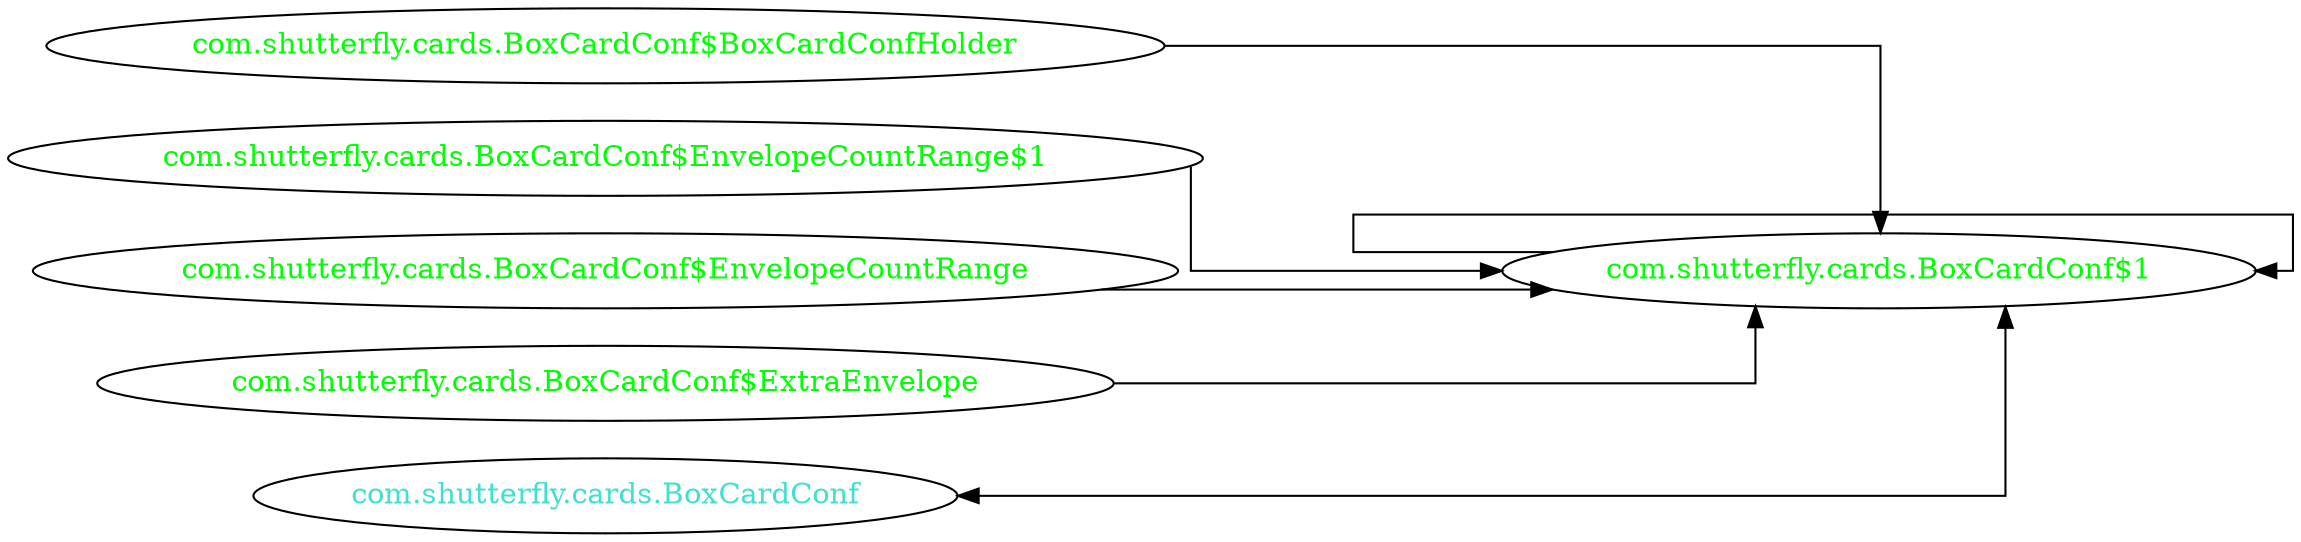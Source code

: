 digraph dependencyGraph {
 concentrate=true;
 ranksep="2.0";
 rankdir="LR"; 
 splines="ortho";
"com.shutterfly.cards.BoxCardConf$1" [fontcolor="red"];
"com.shutterfly.cards.BoxCardConf$BoxCardConfHolder" [ fontcolor="green" ];
"com.shutterfly.cards.BoxCardConf$BoxCardConfHolder"->"com.shutterfly.cards.BoxCardConf$1";
"com.shutterfly.cards.BoxCardConf$1" [ fontcolor="green" ];
"com.shutterfly.cards.BoxCardConf$1"->"com.shutterfly.cards.BoxCardConf$1";
"com.shutterfly.cards.BoxCardConf$EnvelopeCountRange$1" [ fontcolor="green" ];
"com.shutterfly.cards.BoxCardConf$EnvelopeCountRange$1"->"com.shutterfly.cards.BoxCardConf$1";
"com.shutterfly.cards.BoxCardConf$EnvelopeCountRange" [ fontcolor="green" ];
"com.shutterfly.cards.BoxCardConf$EnvelopeCountRange"->"com.shutterfly.cards.BoxCardConf$1";
"com.shutterfly.cards.BoxCardConf$ExtraEnvelope" [ fontcolor="green" ];
"com.shutterfly.cards.BoxCardConf$ExtraEnvelope"->"com.shutterfly.cards.BoxCardConf$1";
"com.shutterfly.cards.BoxCardConf" [ fontcolor="turquoise" ];
"com.shutterfly.cards.BoxCardConf"->"com.shutterfly.cards.BoxCardConf$1" [dir=both];
}
